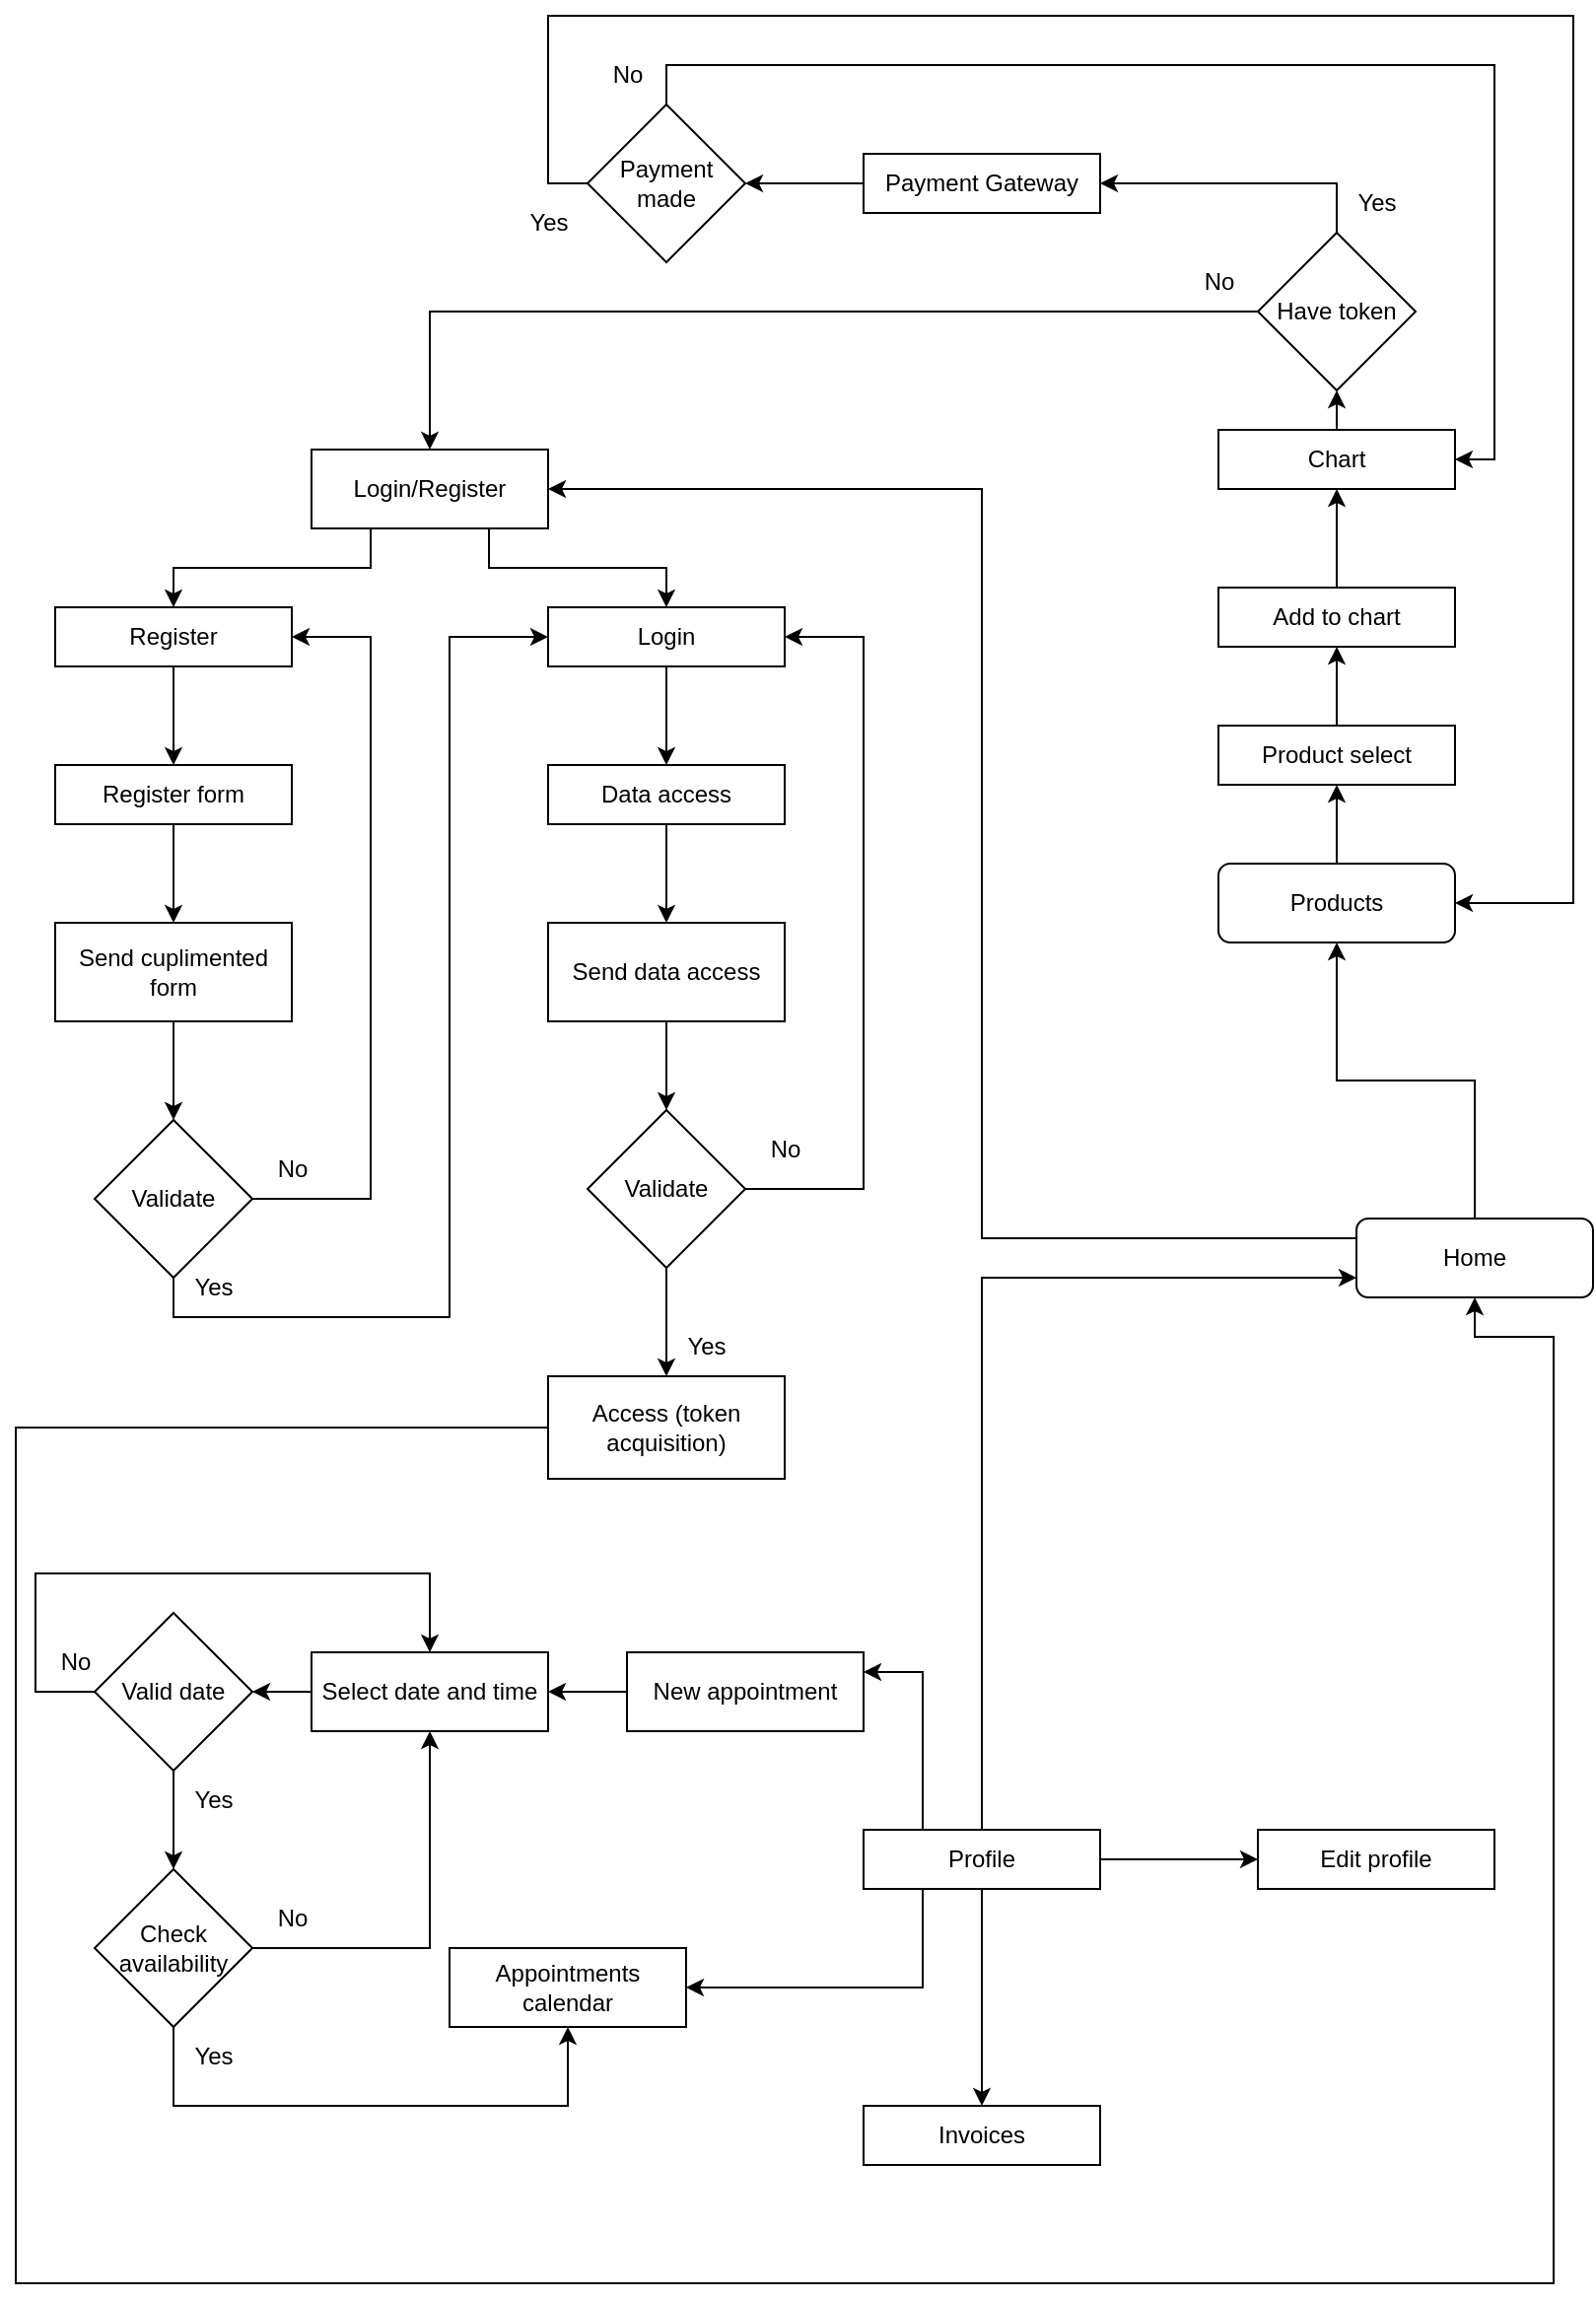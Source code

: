 <mxfile version="22.1.7" type="github">
  <diagram id="C5RBs43oDa-KdzZeNtuy" name="Page-1">
    <mxGraphModel dx="2954" dy="1126" grid="1" gridSize="10" guides="1" tooltips="1" connect="1" arrows="1" fold="1" page="1" pageScale="1" pageWidth="827" pageHeight="1169" math="0" shadow="0">
      <root>
        <mxCell id="WIyWlLk6GJQsqaUBKTNV-0" />
        <mxCell id="WIyWlLk6GJQsqaUBKTNV-1" parent="WIyWlLk6GJQsqaUBKTNV-0" />
        <mxCell id="0XRMf7zQcTW81m_GGGOq-146" style="edgeStyle=orthogonalEdgeStyle;rounded=0;orthogonalLoop=1;jettySize=auto;html=1;exitX=0.5;exitY=0;exitDx=0;exitDy=0;entryX=0.5;entryY=1;entryDx=0;entryDy=0;" parent="WIyWlLk6GJQsqaUBKTNV-1" source="WIyWlLk6GJQsqaUBKTNV-3" target="0XRMf7zQcTW81m_GGGOq-0" edge="1">
          <mxGeometry relative="1" as="geometry" />
        </mxCell>
        <mxCell id="7uXqOGeaRiAeMGcWkN8i-2" style="edgeStyle=orthogonalEdgeStyle;rounded=0;orthogonalLoop=1;jettySize=auto;html=1;exitX=0;exitY=0.25;exitDx=0;exitDy=0;entryX=1;entryY=0.5;entryDx=0;entryDy=0;" edge="1" parent="WIyWlLk6GJQsqaUBKTNV-1" source="WIyWlLk6GJQsqaUBKTNV-3" target="0XRMf7zQcTW81m_GGGOq-4">
          <mxGeometry relative="1" as="geometry">
            <Array as="points">
              <mxPoint x="500" y="630" />
              <mxPoint x="500" y="250" />
            </Array>
          </mxGeometry>
        </mxCell>
        <mxCell id="WIyWlLk6GJQsqaUBKTNV-3" value="Home" style="rounded=1;whiteSpace=wrap;html=1;fontSize=12;glass=0;strokeWidth=1;shadow=0;" parent="WIyWlLk6GJQsqaUBKTNV-1" vertex="1">
          <mxGeometry x="690" y="620" width="120" height="40" as="geometry" />
        </mxCell>
        <mxCell id="0XRMf7zQcTW81m_GGGOq-126" style="edgeStyle=orthogonalEdgeStyle;rounded=0;orthogonalLoop=1;jettySize=auto;html=1;exitX=0.5;exitY=0;exitDx=0;exitDy=0;entryX=0.5;entryY=1;entryDx=0;entryDy=0;" parent="WIyWlLk6GJQsqaUBKTNV-1" source="0XRMf7zQcTW81m_GGGOq-0" target="0XRMf7zQcTW81m_GGGOq-86" edge="1">
          <mxGeometry relative="1" as="geometry" />
        </mxCell>
        <mxCell id="0XRMf7zQcTW81m_GGGOq-0" value="Products" style="rounded=1;whiteSpace=wrap;html=1;" parent="WIyWlLk6GJQsqaUBKTNV-1" vertex="1">
          <mxGeometry x="620" y="440" width="120" height="40" as="geometry" />
        </mxCell>
        <mxCell id="0XRMf7zQcTW81m_GGGOq-8" style="edgeStyle=orthogonalEdgeStyle;rounded=0;orthogonalLoop=1;jettySize=auto;html=1;exitX=0.25;exitY=1;exitDx=0;exitDy=0;entryX=0.5;entryY=0;entryDx=0;entryDy=0;" parent="WIyWlLk6GJQsqaUBKTNV-1" source="0XRMf7zQcTW81m_GGGOq-4" target="0XRMf7zQcTW81m_GGGOq-5" edge="1">
          <mxGeometry relative="1" as="geometry" />
        </mxCell>
        <mxCell id="0XRMf7zQcTW81m_GGGOq-9" style="edgeStyle=orthogonalEdgeStyle;rounded=0;orthogonalLoop=1;jettySize=auto;html=1;exitX=0.75;exitY=1;exitDx=0;exitDy=0;entryX=0.5;entryY=0;entryDx=0;entryDy=0;" parent="WIyWlLk6GJQsqaUBKTNV-1" source="0XRMf7zQcTW81m_GGGOq-4" target="0XRMf7zQcTW81m_GGGOq-6" edge="1">
          <mxGeometry relative="1" as="geometry" />
        </mxCell>
        <mxCell id="0XRMf7zQcTW81m_GGGOq-4" value="Login/Register" style="rounded=0;whiteSpace=wrap;html=1;" parent="WIyWlLk6GJQsqaUBKTNV-1" vertex="1">
          <mxGeometry x="160" y="230" width="120" height="40" as="geometry" />
        </mxCell>
        <mxCell id="0XRMf7zQcTW81m_GGGOq-10" style="edgeStyle=orthogonalEdgeStyle;rounded=0;orthogonalLoop=1;jettySize=auto;html=1;exitX=0.5;exitY=1;exitDx=0;exitDy=0;entryX=0.5;entryY=0;entryDx=0;entryDy=0;" parent="WIyWlLk6GJQsqaUBKTNV-1" source="0XRMf7zQcTW81m_GGGOq-5" target="0XRMf7zQcTW81m_GGGOq-7" edge="1">
          <mxGeometry relative="1" as="geometry" />
        </mxCell>
        <mxCell id="0XRMf7zQcTW81m_GGGOq-5" value="Register" style="rounded=0;whiteSpace=wrap;html=1;" parent="WIyWlLk6GJQsqaUBKTNV-1" vertex="1">
          <mxGeometry x="30" y="310" width="120" height="30" as="geometry" />
        </mxCell>
        <mxCell id="0XRMf7zQcTW81m_GGGOq-19" style="edgeStyle=orthogonalEdgeStyle;rounded=0;orthogonalLoop=1;jettySize=auto;html=1;entryX=0.5;entryY=0;entryDx=0;entryDy=0;" parent="WIyWlLk6GJQsqaUBKTNV-1" source="0XRMf7zQcTW81m_GGGOq-6" target="0XRMf7zQcTW81m_GGGOq-18" edge="1">
          <mxGeometry relative="1" as="geometry" />
        </mxCell>
        <mxCell id="0XRMf7zQcTW81m_GGGOq-6" value="Login" style="rounded=0;whiteSpace=wrap;html=1;" parent="WIyWlLk6GJQsqaUBKTNV-1" vertex="1">
          <mxGeometry x="280" y="310" width="120" height="30" as="geometry" />
        </mxCell>
        <mxCell id="0XRMf7zQcTW81m_GGGOq-13" style="edgeStyle=orthogonalEdgeStyle;rounded=0;orthogonalLoop=1;jettySize=auto;html=1;exitX=0.5;exitY=1;exitDx=0;exitDy=0;entryX=0.5;entryY=0;entryDx=0;entryDy=0;" parent="WIyWlLk6GJQsqaUBKTNV-1" source="0XRMf7zQcTW81m_GGGOq-7" target="0XRMf7zQcTW81m_GGGOq-11" edge="1">
          <mxGeometry relative="1" as="geometry" />
        </mxCell>
        <mxCell id="0XRMf7zQcTW81m_GGGOq-7" value="Register form" style="rounded=0;whiteSpace=wrap;html=1;" parent="WIyWlLk6GJQsqaUBKTNV-1" vertex="1">
          <mxGeometry x="30" y="390" width="120" height="30" as="geometry" />
        </mxCell>
        <mxCell id="0XRMf7zQcTW81m_GGGOq-14" style="edgeStyle=orthogonalEdgeStyle;rounded=0;orthogonalLoop=1;jettySize=auto;html=1;exitX=0.5;exitY=1;exitDx=0;exitDy=0;entryX=0.5;entryY=0;entryDx=0;entryDy=0;" parent="WIyWlLk6GJQsqaUBKTNV-1" source="0XRMf7zQcTW81m_GGGOq-11" target="0XRMf7zQcTW81m_GGGOq-12" edge="1">
          <mxGeometry relative="1" as="geometry" />
        </mxCell>
        <mxCell id="0XRMf7zQcTW81m_GGGOq-11" value="Send cuplimented form" style="rounded=0;whiteSpace=wrap;html=1;" parent="WIyWlLk6GJQsqaUBKTNV-1" vertex="1">
          <mxGeometry x="30" y="470" width="120" height="50" as="geometry" />
        </mxCell>
        <mxCell id="0XRMf7zQcTW81m_GGGOq-20" style="edgeStyle=orthogonalEdgeStyle;rounded=0;orthogonalLoop=1;jettySize=auto;html=1;exitX=0.5;exitY=1;exitDx=0;exitDy=0;entryX=0;entryY=0.5;entryDx=0;entryDy=0;" parent="WIyWlLk6GJQsqaUBKTNV-1" source="0XRMf7zQcTW81m_GGGOq-12" target="0XRMf7zQcTW81m_GGGOq-6" edge="1">
          <mxGeometry relative="1" as="geometry">
            <mxPoint x="250" y="330" as="targetPoint" />
            <Array as="points">
              <mxPoint x="90" y="670" />
              <mxPoint x="230" y="670" />
              <mxPoint x="230" y="325" />
            </Array>
          </mxGeometry>
        </mxCell>
        <mxCell id="0XRMf7zQcTW81m_GGGOq-121" style="edgeStyle=orthogonalEdgeStyle;rounded=0;orthogonalLoop=1;jettySize=auto;html=1;exitX=1;exitY=0.5;exitDx=0;exitDy=0;entryX=1;entryY=0.5;entryDx=0;entryDy=0;" parent="WIyWlLk6GJQsqaUBKTNV-1" source="0XRMf7zQcTW81m_GGGOq-12" target="0XRMf7zQcTW81m_GGGOq-5" edge="1">
          <mxGeometry relative="1" as="geometry">
            <Array as="points">
              <mxPoint x="190" y="610" />
              <mxPoint x="190" y="325" />
            </Array>
          </mxGeometry>
        </mxCell>
        <mxCell id="0XRMf7zQcTW81m_GGGOq-12" value="Validate" style="rhombus;whiteSpace=wrap;html=1;" parent="WIyWlLk6GJQsqaUBKTNV-1" vertex="1">
          <mxGeometry x="50" y="570" width="80" height="80" as="geometry" />
        </mxCell>
        <mxCell id="0XRMf7zQcTW81m_GGGOq-16" value="No" style="text;html=1;align=center;verticalAlign=middle;resizable=0;points=[];autosize=1;strokeColor=none;fillColor=none;" parent="WIyWlLk6GJQsqaUBKTNV-1" vertex="1">
          <mxGeometry x="130" y="580" width="40" height="30" as="geometry" />
        </mxCell>
        <mxCell id="0XRMf7zQcTW81m_GGGOq-24" style="edgeStyle=orthogonalEdgeStyle;rounded=0;orthogonalLoop=1;jettySize=auto;html=1;exitX=0.5;exitY=1;exitDx=0;exitDy=0;entryX=0.5;entryY=0;entryDx=0;entryDy=0;" parent="WIyWlLk6GJQsqaUBKTNV-1" source="0XRMf7zQcTW81m_GGGOq-18" target="0XRMf7zQcTW81m_GGGOq-23" edge="1">
          <mxGeometry relative="1" as="geometry" />
        </mxCell>
        <mxCell id="0XRMf7zQcTW81m_GGGOq-18" value="Data access" style="rounded=0;whiteSpace=wrap;html=1;" parent="WIyWlLk6GJQsqaUBKTNV-1" vertex="1">
          <mxGeometry x="280" y="390" width="120" height="30" as="geometry" />
        </mxCell>
        <mxCell id="0XRMf7zQcTW81m_GGGOq-22" value="Yes" style="text;html=1;align=center;verticalAlign=middle;resizable=0;points=[];autosize=1;strokeColor=none;fillColor=none;" parent="WIyWlLk6GJQsqaUBKTNV-1" vertex="1">
          <mxGeometry x="90" y="640" width="40" height="30" as="geometry" />
        </mxCell>
        <mxCell id="0XRMf7zQcTW81m_GGGOq-26" style="edgeStyle=orthogonalEdgeStyle;rounded=0;orthogonalLoop=1;jettySize=auto;html=1;entryX=0.5;entryY=0;entryDx=0;entryDy=0;" parent="WIyWlLk6GJQsqaUBKTNV-1" source="0XRMf7zQcTW81m_GGGOq-23" target="0XRMf7zQcTW81m_GGGOq-25" edge="1">
          <mxGeometry relative="1" as="geometry" />
        </mxCell>
        <mxCell id="0XRMf7zQcTW81m_GGGOq-23" value="Send data access" style="rounded=0;whiteSpace=wrap;html=1;" parent="WIyWlLk6GJQsqaUBKTNV-1" vertex="1">
          <mxGeometry x="280" y="470" width="120" height="50" as="geometry" />
        </mxCell>
        <mxCell id="0XRMf7zQcTW81m_GGGOq-27" style="edgeStyle=orthogonalEdgeStyle;rounded=0;orthogonalLoop=1;jettySize=auto;html=1;exitX=1;exitY=0.5;exitDx=0;exitDy=0;entryX=1;entryY=0.5;entryDx=0;entryDy=0;" parent="WIyWlLk6GJQsqaUBKTNV-1" source="0XRMf7zQcTW81m_GGGOq-25" target="0XRMf7zQcTW81m_GGGOq-6" edge="1">
          <mxGeometry relative="1" as="geometry">
            <mxPoint x="440" y="320" as="targetPoint" />
            <Array as="points">
              <mxPoint x="440" y="605" />
              <mxPoint x="440" y="325" />
            </Array>
          </mxGeometry>
        </mxCell>
        <mxCell id="0XRMf7zQcTW81m_GGGOq-34" style="edgeStyle=orthogonalEdgeStyle;rounded=0;orthogonalLoop=1;jettySize=auto;html=1;entryX=0.5;entryY=0;entryDx=0;entryDy=0;" parent="WIyWlLk6GJQsqaUBKTNV-1" source="0XRMf7zQcTW81m_GGGOq-25" target="0XRMf7zQcTW81m_GGGOq-32" edge="1">
          <mxGeometry relative="1" as="geometry" />
        </mxCell>
        <mxCell id="0XRMf7zQcTW81m_GGGOq-25" value="Validate" style="rhombus;whiteSpace=wrap;html=1;" parent="WIyWlLk6GJQsqaUBKTNV-1" vertex="1">
          <mxGeometry x="300" y="565" width="80" height="80" as="geometry" />
        </mxCell>
        <mxCell id="0XRMf7zQcTW81m_GGGOq-28" value="No" style="text;html=1;align=center;verticalAlign=middle;resizable=0;points=[];autosize=1;strokeColor=none;fillColor=none;" parent="WIyWlLk6GJQsqaUBKTNV-1" vertex="1">
          <mxGeometry x="380" y="570" width="40" height="30" as="geometry" />
        </mxCell>
        <mxCell id="0XRMf7zQcTW81m_GGGOq-30" value="Yes" style="text;html=1;align=center;verticalAlign=middle;resizable=0;points=[];autosize=1;strokeColor=none;fillColor=none;" parent="WIyWlLk6GJQsqaUBKTNV-1" vertex="1">
          <mxGeometry x="340" y="670" width="40" height="30" as="geometry" />
        </mxCell>
        <mxCell id="0XRMf7zQcTW81m_GGGOq-115" style="edgeStyle=orthogonalEdgeStyle;rounded=0;orthogonalLoop=1;jettySize=auto;html=1;exitX=0;exitY=0.5;exitDx=0;exitDy=0;entryX=0.5;entryY=1;entryDx=0;entryDy=0;" parent="WIyWlLk6GJQsqaUBKTNV-1" source="0XRMf7zQcTW81m_GGGOq-32" target="WIyWlLk6GJQsqaUBKTNV-3" edge="1">
          <mxGeometry relative="1" as="geometry">
            <mxPoint x="720" y="750" as="targetPoint" />
            <Array as="points">
              <mxPoint x="10" y="726" />
              <mxPoint x="10" y="1160" />
              <mxPoint x="790" y="1160" />
              <mxPoint x="790" y="680" />
              <mxPoint x="750" y="680" />
            </Array>
          </mxGeometry>
        </mxCell>
        <mxCell id="0XRMf7zQcTW81m_GGGOq-32" value="Access (token acquisition)" style="rounded=0;whiteSpace=wrap;html=1;" parent="WIyWlLk6GJQsqaUBKTNV-1" vertex="1">
          <mxGeometry x="280" y="700" width="120" height="52" as="geometry" />
        </mxCell>
        <mxCell id="0XRMf7zQcTW81m_GGGOq-103" style="edgeStyle=orthogonalEdgeStyle;rounded=0;orthogonalLoop=1;jettySize=auto;html=1;exitX=0.25;exitY=0;exitDx=0;exitDy=0;entryX=1;entryY=0.25;entryDx=0;entryDy=0;" parent="WIyWlLk6GJQsqaUBKTNV-1" source="0XRMf7zQcTW81m_GGGOq-46" target="0XRMf7zQcTW81m_GGGOq-56" edge="1">
          <mxGeometry relative="1" as="geometry" />
        </mxCell>
        <mxCell id="0XRMf7zQcTW81m_GGGOq-104" style="edgeStyle=orthogonalEdgeStyle;rounded=0;orthogonalLoop=1;jettySize=auto;html=1;exitX=0.25;exitY=1;exitDx=0;exitDy=0;entryX=1;entryY=0.5;entryDx=0;entryDy=0;" parent="WIyWlLk6GJQsqaUBKTNV-1" source="0XRMf7zQcTW81m_GGGOq-46" target="0XRMf7zQcTW81m_GGGOq-55" edge="1">
          <mxGeometry relative="1" as="geometry" />
        </mxCell>
        <mxCell id="0XRMf7zQcTW81m_GGGOq-107" style="edgeStyle=orthogonalEdgeStyle;rounded=0;orthogonalLoop=1;jettySize=auto;html=1;exitX=0.5;exitY=1;exitDx=0;exitDy=0;entryX=0.5;entryY=0;entryDx=0;entryDy=0;" parent="WIyWlLk6GJQsqaUBKTNV-1" source="0XRMf7zQcTW81m_GGGOq-46" target="0XRMf7zQcTW81m_GGGOq-54" edge="1">
          <mxGeometry relative="1" as="geometry" />
        </mxCell>
        <mxCell id="0XRMf7zQcTW81m_GGGOq-123" style="edgeStyle=orthogonalEdgeStyle;rounded=0;orthogonalLoop=1;jettySize=auto;html=1;exitX=1;exitY=0.5;exitDx=0;exitDy=0;entryX=0;entryY=0.5;entryDx=0;entryDy=0;" parent="WIyWlLk6GJQsqaUBKTNV-1" source="0XRMf7zQcTW81m_GGGOq-46" target="0XRMf7zQcTW81m_GGGOq-122" edge="1">
          <mxGeometry relative="1" as="geometry" />
        </mxCell>
        <mxCell id="7uXqOGeaRiAeMGcWkN8i-1" style="edgeStyle=orthogonalEdgeStyle;rounded=0;orthogonalLoop=1;jettySize=auto;html=1;exitX=0.5;exitY=0;exitDx=0;exitDy=0;entryX=0;entryY=0.75;entryDx=0;entryDy=0;" edge="1" parent="WIyWlLk6GJQsqaUBKTNV-1" source="0XRMf7zQcTW81m_GGGOq-46" target="WIyWlLk6GJQsqaUBKTNV-3">
          <mxGeometry relative="1" as="geometry" />
        </mxCell>
        <mxCell id="0XRMf7zQcTW81m_GGGOq-46" value="Profile" style="rounded=0;whiteSpace=wrap;html=1;" parent="WIyWlLk6GJQsqaUBKTNV-1" vertex="1">
          <mxGeometry x="440" y="930" width="120" height="30" as="geometry" />
        </mxCell>
        <mxCell id="0XRMf7zQcTW81m_GGGOq-54" value="Invoices" style="rounded=0;whiteSpace=wrap;html=1;" parent="WIyWlLk6GJQsqaUBKTNV-1" vertex="1">
          <mxGeometry x="440" y="1070" width="120" height="30" as="geometry" />
        </mxCell>
        <mxCell id="0XRMf7zQcTW81m_GGGOq-55" value="Appointments calendar" style="rounded=0;whiteSpace=wrap;html=1;" parent="WIyWlLk6GJQsqaUBKTNV-1" vertex="1">
          <mxGeometry x="230" y="990" width="120" height="40" as="geometry" />
        </mxCell>
        <mxCell id="0XRMf7zQcTW81m_GGGOq-70" style="edgeStyle=orthogonalEdgeStyle;rounded=0;orthogonalLoop=1;jettySize=auto;html=1;exitX=0;exitY=0.5;exitDx=0;exitDy=0;entryX=1;entryY=0.5;entryDx=0;entryDy=0;" parent="WIyWlLk6GJQsqaUBKTNV-1" source="0XRMf7zQcTW81m_GGGOq-56" target="0XRMf7zQcTW81m_GGGOq-68" edge="1">
          <mxGeometry relative="1" as="geometry" />
        </mxCell>
        <mxCell id="0XRMf7zQcTW81m_GGGOq-56" value="New appointment" style="rounded=0;whiteSpace=wrap;html=1;" parent="WIyWlLk6GJQsqaUBKTNV-1" vertex="1">
          <mxGeometry x="320" y="840" width="120" height="40" as="geometry" />
        </mxCell>
        <mxCell id="0XRMf7zQcTW81m_GGGOq-74" style="edgeStyle=orthogonalEdgeStyle;rounded=0;orthogonalLoop=1;jettySize=auto;html=1;exitX=0;exitY=0.5;exitDx=0;exitDy=0;entryX=1;entryY=0.5;entryDx=0;entryDy=0;" parent="WIyWlLk6GJQsqaUBKTNV-1" source="0XRMf7zQcTW81m_GGGOq-68" target="0XRMf7zQcTW81m_GGGOq-73" edge="1">
          <mxGeometry relative="1" as="geometry" />
        </mxCell>
        <mxCell id="0XRMf7zQcTW81m_GGGOq-68" value="Select date and time" style="rounded=0;whiteSpace=wrap;html=1;" parent="WIyWlLk6GJQsqaUBKTNV-1" vertex="1">
          <mxGeometry x="160" y="840" width="120" height="40" as="geometry" />
        </mxCell>
        <mxCell id="0XRMf7zQcTW81m_GGGOq-69" style="edgeStyle=orthogonalEdgeStyle;rounded=0;orthogonalLoop=1;jettySize=auto;html=1;exitX=0.5;exitY=1;exitDx=0;exitDy=0;" parent="WIyWlLk6GJQsqaUBKTNV-1" source="0XRMf7zQcTW81m_GGGOq-68" target="0XRMf7zQcTW81m_GGGOq-68" edge="1">
          <mxGeometry relative="1" as="geometry" />
        </mxCell>
        <mxCell id="0XRMf7zQcTW81m_GGGOq-80" style="edgeStyle=orthogonalEdgeStyle;rounded=0;orthogonalLoop=1;jettySize=auto;html=1;exitX=1;exitY=0.5;exitDx=0;exitDy=0;entryX=0.5;entryY=1;entryDx=0;entryDy=0;" parent="WIyWlLk6GJQsqaUBKTNV-1" source="0XRMf7zQcTW81m_GGGOq-72" target="0XRMf7zQcTW81m_GGGOq-68" edge="1">
          <mxGeometry relative="1" as="geometry" />
        </mxCell>
        <mxCell id="0XRMf7zQcTW81m_GGGOq-97" style="edgeStyle=orthogonalEdgeStyle;rounded=0;orthogonalLoop=1;jettySize=auto;html=1;exitX=0.5;exitY=1;exitDx=0;exitDy=0;entryX=0.5;entryY=1;entryDx=0;entryDy=0;" parent="WIyWlLk6GJQsqaUBKTNV-1" source="0XRMf7zQcTW81m_GGGOq-72" target="0XRMf7zQcTW81m_GGGOq-55" edge="1">
          <mxGeometry relative="1" as="geometry">
            <Array as="points">
              <mxPoint x="90" y="1070" />
              <mxPoint x="290" y="1070" />
            </Array>
          </mxGeometry>
        </mxCell>
        <mxCell id="0XRMf7zQcTW81m_GGGOq-72" value="Check availability" style="rhombus;whiteSpace=wrap;html=1;" parent="WIyWlLk6GJQsqaUBKTNV-1" vertex="1">
          <mxGeometry x="50" y="950" width="80" height="80" as="geometry" />
        </mxCell>
        <mxCell id="0XRMf7zQcTW81m_GGGOq-78" style="edgeStyle=orthogonalEdgeStyle;rounded=0;orthogonalLoop=1;jettySize=auto;html=1;exitX=0.5;exitY=1;exitDx=0;exitDy=0;entryX=0.5;entryY=0;entryDx=0;entryDy=0;" parent="WIyWlLk6GJQsqaUBKTNV-1" source="0XRMf7zQcTW81m_GGGOq-73" target="0XRMf7zQcTW81m_GGGOq-72" edge="1">
          <mxGeometry relative="1" as="geometry" />
        </mxCell>
        <mxCell id="0XRMf7zQcTW81m_GGGOq-116" style="edgeStyle=orthogonalEdgeStyle;rounded=0;orthogonalLoop=1;jettySize=auto;html=1;exitX=0;exitY=0.5;exitDx=0;exitDy=0;entryX=0.5;entryY=0;entryDx=0;entryDy=0;" parent="WIyWlLk6GJQsqaUBKTNV-1" source="0XRMf7zQcTW81m_GGGOq-73" target="0XRMf7zQcTW81m_GGGOq-68" edge="1">
          <mxGeometry relative="1" as="geometry">
            <Array as="points">
              <mxPoint x="20" y="860" />
              <mxPoint x="20" y="800" />
              <mxPoint x="220" y="800" />
            </Array>
          </mxGeometry>
        </mxCell>
        <mxCell id="0XRMf7zQcTW81m_GGGOq-73" value="Valid date" style="rhombus;whiteSpace=wrap;html=1;" parent="WIyWlLk6GJQsqaUBKTNV-1" vertex="1">
          <mxGeometry x="50" y="820" width="80" height="80" as="geometry" />
        </mxCell>
        <mxCell id="0XRMf7zQcTW81m_GGGOq-76" value="No" style="text;html=1;align=center;verticalAlign=middle;resizable=0;points=[];autosize=1;strokeColor=none;fillColor=none;" parent="WIyWlLk6GJQsqaUBKTNV-1" vertex="1">
          <mxGeometry x="20" y="830" width="40" height="30" as="geometry" />
        </mxCell>
        <mxCell id="0XRMf7zQcTW81m_GGGOq-79" value="Yes" style="text;html=1;align=center;verticalAlign=middle;resizable=0;points=[];autosize=1;strokeColor=none;fillColor=none;" parent="WIyWlLk6GJQsqaUBKTNV-1" vertex="1">
          <mxGeometry x="90" y="900" width="40" height="30" as="geometry" />
        </mxCell>
        <mxCell id="0XRMf7zQcTW81m_GGGOq-81" value="No" style="text;html=1;align=center;verticalAlign=middle;resizable=0;points=[];autosize=1;strokeColor=none;fillColor=none;" parent="WIyWlLk6GJQsqaUBKTNV-1" vertex="1">
          <mxGeometry x="130" y="960" width="40" height="30" as="geometry" />
        </mxCell>
        <mxCell id="0XRMf7zQcTW81m_GGGOq-85" value="Yes" style="text;html=1;align=center;verticalAlign=middle;resizable=0;points=[];autosize=1;strokeColor=none;fillColor=none;" parent="WIyWlLk6GJQsqaUBKTNV-1" vertex="1">
          <mxGeometry x="90" y="1030" width="40" height="30" as="geometry" />
        </mxCell>
        <mxCell id="0XRMf7zQcTW81m_GGGOq-127" style="edgeStyle=orthogonalEdgeStyle;rounded=0;orthogonalLoop=1;jettySize=auto;html=1;exitX=0.5;exitY=0;exitDx=0;exitDy=0;entryX=0.5;entryY=1;entryDx=0;entryDy=0;" parent="WIyWlLk6GJQsqaUBKTNV-1" source="0XRMf7zQcTW81m_GGGOq-86" target="0XRMf7zQcTW81m_GGGOq-88" edge="1">
          <mxGeometry relative="1" as="geometry" />
        </mxCell>
        <mxCell id="0XRMf7zQcTW81m_GGGOq-86" value="Product select" style="rounded=0;whiteSpace=wrap;html=1;" parent="WIyWlLk6GJQsqaUBKTNV-1" vertex="1">
          <mxGeometry x="620" y="370" width="120" height="30" as="geometry" />
        </mxCell>
        <mxCell id="0XRMf7zQcTW81m_GGGOq-128" style="edgeStyle=orthogonalEdgeStyle;rounded=0;orthogonalLoop=1;jettySize=auto;html=1;exitX=0.5;exitY=0;exitDx=0;exitDy=0;entryX=0.5;entryY=1;entryDx=0;entryDy=0;" parent="WIyWlLk6GJQsqaUBKTNV-1" source="0XRMf7zQcTW81m_GGGOq-88" target="0XRMf7zQcTW81m_GGGOq-90" edge="1">
          <mxGeometry relative="1" as="geometry" />
        </mxCell>
        <mxCell id="0XRMf7zQcTW81m_GGGOq-88" value="Add to chart" style="rounded=0;whiteSpace=wrap;html=1;" parent="WIyWlLk6GJQsqaUBKTNV-1" vertex="1">
          <mxGeometry x="620" y="300" width="120" height="30" as="geometry" />
        </mxCell>
        <mxCell id="0XRMf7zQcTW81m_GGGOq-129" style="edgeStyle=orthogonalEdgeStyle;rounded=0;orthogonalLoop=1;jettySize=auto;html=1;exitX=0.5;exitY=0;exitDx=0;exitDy=0;entryX=0.5;entryY=1;entryDx=0;entryDy=0;" parent="WIyWlLk6GJQsqaUBKTNV-1" source="0XRMf7zQcTW81m_GGGOq-90" target="0XRMf7zQcTW81m_GGGOq-93" edge="1">
          <mxGeometry relative="1" as="geometry" />
        </mxCell>
        <mxCell id="0XRMf7zQcTW81m_GGGOq-90" value="Chart" style="rounded=0;whiteSpace=wrap;html=1;" parent="WIyWlLk6GJQsqaUBKTNV-1" vertex="1">
          <mxGeometry x="620" y="220" width="120" height="30" as="geometry" />
        </mxCell>
        <mxCell id="0XRMf7zQcTW81m_GGGOq-139" style="edgeStyle=orthogonalEdgeStyle;rounded=0;orthogonalLoop=1;jettySize=auto;html=1;exitX=0;exitY=0.5;exitDx=0;exitDy=0;entryX=1;entryY=0.5;entryDx=0;entryDy=0;" parent="WIyWlLk6GJQsqaUBKTNV-1" source="0XRMf7zQcTW81m_GGGOq-91" target="0XRMf7zQcTW81m_GGGOq-92" edge="1">
          <mxGeometry relative="1" as="geometry" />
        </mxCell>
        <mxCell id="0XRMf7zQcTW81m_GGGOq-91" value="Payment Gateway" style="rounded=0;whiteSpace=wrap;html=1;" parent="WIyWlLk6GJQsqaUBKTNV-1" vertex="1">
          <mxGeometry x="440" y="80" width="120" height="30" as="geometry" />
        </mxCell>
        <mxCell id="0XRMf7zQcTW81m_GGGOq-140" style="edgeStyle=orthogonalEdgeStyle;rounded=0;orthogonalLoop=1;jettySize=auto;html=1;exitX=0.5;exitY=0;exitDx=0;exitDy=0;entryX=1;entryY=0.5;entryDx=0;entryDy=0;" parent="WIyWlLk6GJQsqaUBKTNV-1" source="0XRMf7zQcTW81m_GGGOq-92" target="0XRMf7zQcTW81m_GGGOq-90" edge="1">
          <mxGeometry relative="1" as="geometry" />
        </mxCell>
        <mxCell id="0XRMf7zQcTW81m_GGGOq-141" style="edgeStyle=orthogonalEdgeStyle;rounded=0;orthogonalLoop=1;jettySize=auto;html=1;exitX=0;exitY=0.5;exitDx=0;exitDy=0;entryX=1;entryY=0.5;entryDx=0;entryDy=0;" parent="WIyWlLk6GJQsqaUBKTNV-1" source="0XRMf7zQcTW81m_GGGOq-92" target="0XRMf7zQcTW81m_GGGOq-0" edge="1">
          <mxGeometry relative="1" as="geometry">
            <Array as="points">
              <mxPoint x="280" y="95" />
              <mxPoint x="280" y="10" />
              <mxPoint x="800" y="10" />
              <mxPoint x="800" y="460" />
            </Array>
          </mxGeometry>
        </mxCell>
        <mxCell id="0XRMf7zQcTW81m_GGGOq-92" value="Payment made" style="rhombus;whiteSpace=wrap;html=1;" parent="WIyWlLk6GJQsqaUBKTNV-1" vertex="1">
          <mxGeometry x="300" y="55" width="80" height="80" as="geometry" />
        </mxCell>
        <mxCell id="0XRMf7zQcTW81m_GGGOq-133" style="edgeStyle=orthogonalEdgeStyle;rounded=0;orthogonalLoop=1;jettySize=auto;html=1;exitX=0.5;exitY=0;exitDx=0;exitDy=0;entryX=1;entryY=0.5;entryDx=0;entryDy=0;" parent="WIyWlLk6GJQsqaUBKTNV-1" source="0XRMf7zQcTW81m_GGGOq-93" target="0XRMf7zQcTW81m_GGGOq-91" edge="1">
          <mxGeometry relative="1" as="geometry" />
        </mxCell>
        <mxCell id="0XRMf7zQcTW81m_GGGOq-135" style="edgeStyle=orthogonalEdgeStyle;rounded=0;orthogonalLoop=1;jettySize=auto;html=1;exitX=0;exitY=0.5;exitDx=0;exitDy=0;entryX=0.5;entryY=0;entryDx=0;entryDy=0;" parent="WIyWlLk6GJQsqaUBKTNV-1" source="0XRMf7zQcTW81m_GGGOq-93" target="0XRMf7zQcTW81m_GGGOq-4" edge="1">
          <mxGeometry relative="1" as="geometry" />
        </mxCell>
        <mxCell id="0XRMf7zQcTW81m_GGGOq-93" value="Have token" style="rhombus;whiteSpace=wrap;html=1;" parent="WIyWlLk6GJQsqaUBKTNV-1" vertex="1">
          <mxGeometry x="640" y="120" width="80" height="80" as="geometry" />
        </mxCell>
        <mxCell id="0XRMf7zQcTW81m_GGGOq-122" value="Edit profile" style="rounded=0;whiteSpace=wrap;html=1;" parent="WIyWlLk6GJQsqaUBKTNV-1" vertex="1">
          <mxGeometry x="640" y="930" width="120" height="30" as="geometry" />
        </mxCell>
        <mxCell id="0XRMf7zQcTW81m_GGGOq-131" value="No" style="text;html=1;align=center;verticalAlign=middle;resizable=0;points=[];autosize=1;strokeColor=none;fillColor=none;" parent="WIyWlLk6GJQsqaUBKTNV-1" vertex="1">
          <mxGeometry x="600" y="130" width="40" height="30" as="geometry" />
        </mxCell>
        <mxCell id="0XRMf7zQcTW81m_GGGOq-134" value="Yes" style="text;html=1;align=center;verticalAlign=middle;resizable=0;points=[];autosize=1;strokeColor=none;fillColor=none;" parent="WIyWlLk6GJQsqaUBKTNV-1" vertex="1">
          <mxGeometry x="680" y="90" width="40" height="30" as="geometry" />
        </mxCell>
        <mxCell id="0XRMf7zQcTW81m_GGGOq-142" value="No" style="text;html=1;align=center;verticalAlign=middle;resizable=0;points=[];autosize=1;strokeColor=none;fillColor=none;" parent="WIyWlLk6GJQsqaUBKTNV-1" vertex="1">
          <mxGeometry x="300" y="25" width="40" height="30" as="geometry" />
        </mxCell>
        <mxCell id="0XRMf7zQcTW81m_GGGOq-143" value="Yes" style="text;html=1;align=center;verticalAlign=middle;resizable=0;points=[];autosize=1;strokeColor=none;fillColor=none;" parent="WIyWlLk6GJQsqaUBKTNV-1" vertex="1">
          <mxGeometry x="260" y="100" width="40" height="30" as="geometry" />
        </mxCell>
      </root>
    </mxGraphModel>
  </diagram>
</mxfile>
